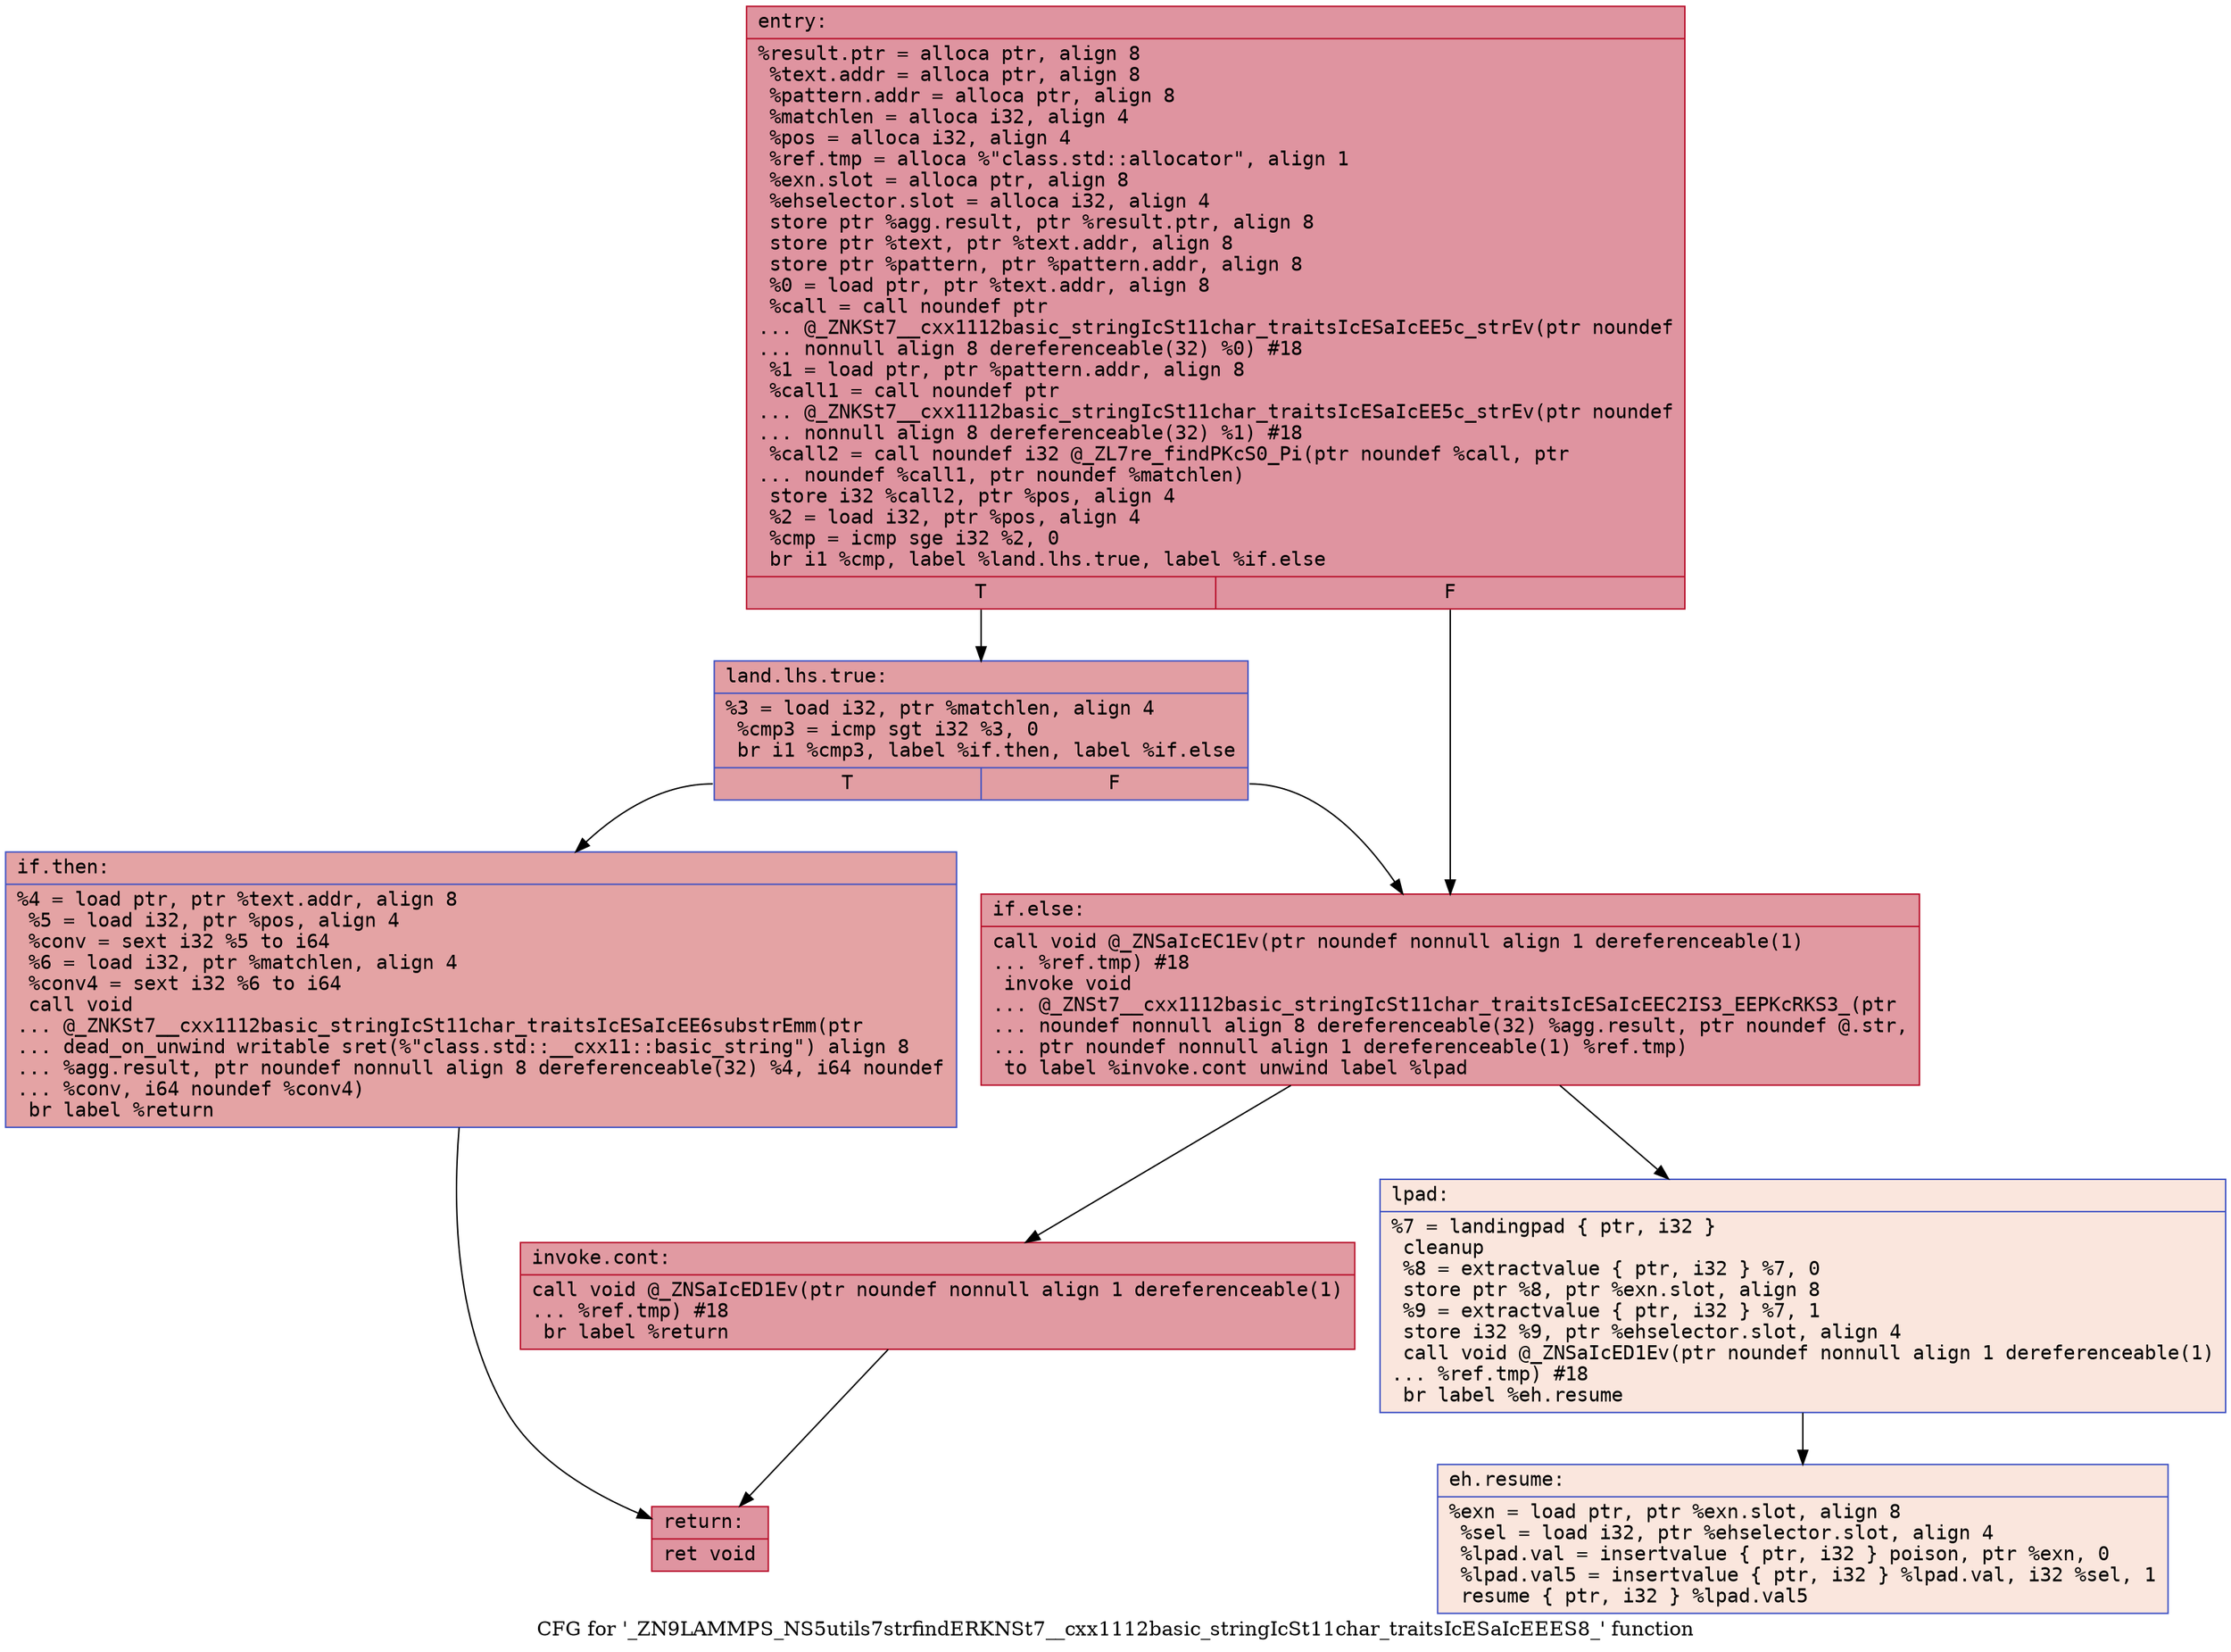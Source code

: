 digraph "CFG for '_ZN9LAMMPS_NS5utils7strfindERKNSt7__cxx1112basic_stringIcSt11char_traitsIcESaIcEEES8_' function" {
	label="CFG for '_ZN9LAMMPS_NS5utils7strfindERKNSt7__cxx1112basic_stringIcSt11char_traitsIcESaIcEEES8_' function";

	Node0x5584164b5c90 [shape=record,color="#b70d28ff", style=filled, fillcolor="#b70d2870" fontname="Courier",label="{entry:\l|  %result.ptr = alloca ptr, align 8\l  %text.addr = alloca ptr, align 8\l  %pattern.addr = alloca ptr, align 8\l  %matchlen = alloca i32, align 4\l  %pos = alloca i32, align 4\l  %ref.tmp = alloca %\"class.std::allocator\", align 1\l  %exn.slot = alloca ptr, align 8\l  %ehselector.slot = alloca i32, align 4\l  store ptr %agg.result, ptr %result.ptr, align 8\l  store ptr %text, ptr %text.addr, align 8\l  store ptr %pattern, ptr %pattern.addr, align 8\l  %0 = load ptr, ptr %text.addr, align 8\l  %call = call noundef ptr\l... @_ZNKSt7__cxx1112basic_stringIcSt11char_traitsIcESaIcEE5c_strEv(ptr noundef\l... nonnull align 8 dereferenceable(32) %0) #18\l  %1 = load ptr, ptr %pattern.addr, align 8\l  %call1 = call noundef ptr\l... @_ZNKSt7__cxx1112basic_stringIcSt11char_traitsIcESaIcEE5c_strEv(ptr noundef\l... nonnull align 8 dereferenceable(32) %1) #18\l  %call2 = call noundef i32 @_ZL7re_findPKcS0_Pi(ptr noundef %call, ptr\l... noundef %call1, ptr noundef %matchlen)\l  store i32 %call2, ptr %pos, align 4\l  %2 = load i32, ptr %pos, align 4\l  %cmp = icmp sge i32 %2, 0\l  br i1 %cmp, label %land.lhs.true, label %if.else\l|{<s0>T|<s1>F}}"];
	Node0x5584164b5c90:s0 -> Node0x5584164b7060[tooltip="entry -> land.lhs.true\nProbability 50.00%" ];
	Node0x5584164b5c90:s1 -> Node0x5584164b7110[tooltip="entry -> if.else\nProbability 50.00%" ];
	Node0x5584164b7060 [shape=record,color="#3d50c3ff", style=filled, fillcolor="#be242e70" fontname="Courier",label="{land.lhs.true:\l|  %3 = load i32, ptr %matchlen, align 4\l  %cmp3 = icmp sgt i32 %3, 0\l  br i1 %cmp3, label %if.then, label %if.else\l|{<s0>T|<s1>F}}"];
	Node0x5584164b7060:s0 -> Node0x5584164b73c0[tooltip="land.lhs.true -> if.then\nProbability 62.50%" ];
	Node0x5584164b7060:s1 -> Node0x5584164b7110[tooltip="land.lhs.true -> if.else\nProbability 37.50%" ];
	Node0x5584164b73c0 [shape=record,color="#3d50c3ff", style=filled, fillcolor="#c32e3170" fontname="Courier",label="{if.then:\l|  %4 = load ptr, ptr %text.addr, align 8\l  %5 = load i32, ptr %pos, align 4\l  %conv = sext i32 %5 to i64\l  %6 = load i32, ptr %matchlen, align 4\l  %conv4 = sext i32 %6 to i64\l  call void\l... @_ZNKSt7__cxx1112basic_stringIcSt11char_traitsIcESaIcEE6substrEmm(ptr\l... dead_on_unwind writable sret(%\"class.std::__cxx11::basic_string\") align 8\l... %agg.result, ptr noundef nonnull align 8 dereferenceable(32) %4, i64 noundef\l... %conv, i64 noundef %conv4)\l  br label %return\l}"];
	Node0x5584164b73c0 -> Node0x5584164b7780[tooltip="if.then -> return\nProbability 100.00%" ];
	Node0x5584164b7110 [shape=record,color="#b70d28ff", style=filled, fillcolor="#bb1b2c70" fontname="Courier",label="{if.else:\l|  call void @_ZNSaIcEC1Ev(ptr noundef nonnull align 1 dereferenceable(1)\l... %ref.tmp) #18\l  invoke void\l... @_ZNSt7__cxx1112basic_stringIcSt11char_traitsIcESaIcEEC2IS3_EEPKcRKS3_(ptr\l... noundef nonnull align 8 dereferenceable(32) %agg.result, ptr noundef @.str,\l... ptr noundef nonnull align 1 dereferenceable(1) %ref.tmp)\l          to label %invoke.cont unwind label %lpad\l}"];
	Node0x5584164b7110 -> Node0x5584164b7da0[tooltip="if.else -> invoke.cont\nProbability 100.00%" ];
	Node0x5584164b7110 -> Node0x5584164b7e50[tooltip="if.else -> lpad\nProbability 0.00%" ];
	Node0x5584164b7da0 [shape=record,color="#b70d28ff", style=filled, fillcolor="#bb1b2c70" fontname="Courier",label="{invoke.cont:\l|  call void @_ZNSaIcED1Ev(ptr noundef nonnull align 1 dereferenceable(1)\l... %ref.tmp) #18\l  br label %return\l}"];
	Node0x5584164b7da0 -> Node0x5584164b7780[tooltip="invoke.cont -> return\nProbability 100.00%" ];
	Node0x5584164b7e50 [shape=record,color="#3d50c3ff", style=filled, fillcolor="#f3c7b170" fontname="Courier",label="{lpad:\l|  %7 = landingpad \{ ptr, i32 \}\l          cleanup\l  %8 = extractvalue \{ ptr, i32 \} %7, 0\l  store ptr %8, ptr %exn.slot, align 8\l  %9 = extractvalue \{ ptr, i32 \} %7, 1\l  store i32 %9, ptr %ehselector.slot, align 4\l  call void @_ZNSaIcED1Ev(ptr noundef nonnull align 1 dereferenceable(1)\l... %ref.tmp) #18\l  br label %eh.resume\l}"];
	Node0x5584164b7e50 -> Node0x5584164b8930[tooltip="lpad -> eh.resume\nProbability 100.00%" ];
	Node0x5584164b7780 [shape=record,color="#b70d28ff", style=filled, fillcolor="#b70d2870" fontname="Courier",label="{return:\l|  ret void\l}"];
	Node0x5584164b8930 [shape=record,color="#3d50c3ff", style=filled, fillcolor="#f3c7b170" fontname="Courier",label="{eh.resume:\l|  %exn = load ptr, ptr %exn.slot, align 8\l  %sel = load i32, ptr %ehselector.slot, align 4\l  %lpad.val = insertvalue \{ ptr, i32 \} poison, ptr %exn, 0\l  %lpad.val5 = insertvalue \{ ptr, i32 \} %lpad.val, i32 %sel, 1\l  resume \{ ptr, i32 \} %lpad.val5\l}"];
}
